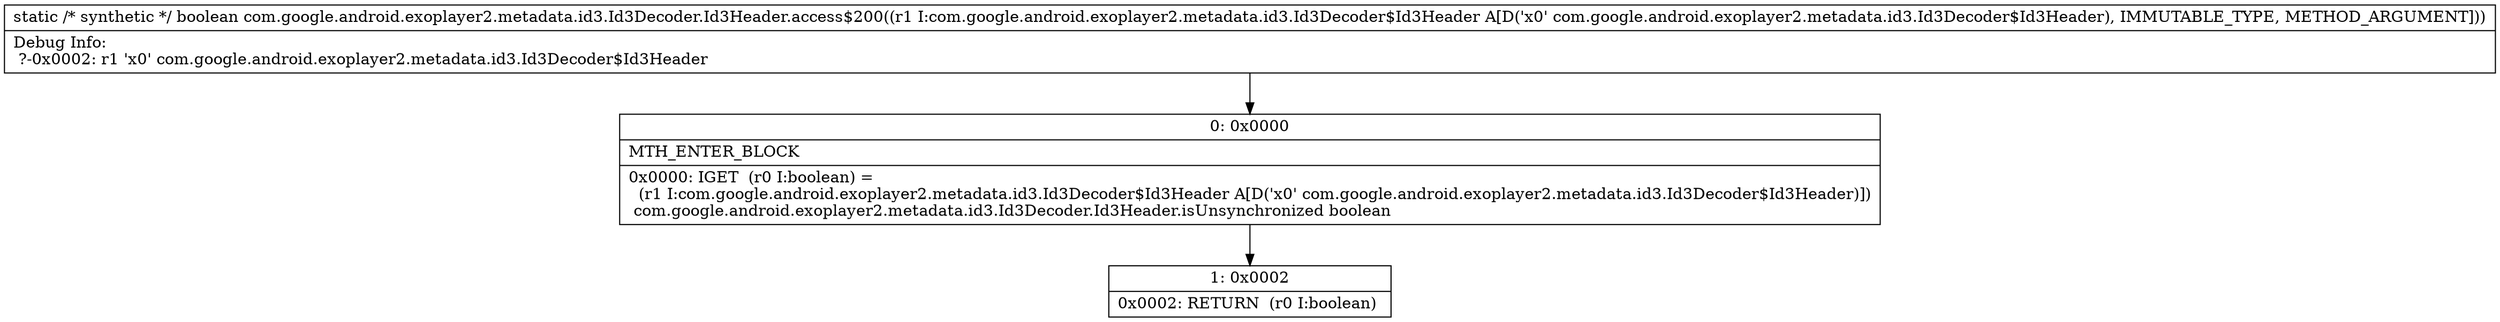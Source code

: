 digraph "CFG forcom.google.android.exoplayer2.metadata.id3.Id3Decoder.Id3Header.access$200(Lcom\/google\/android\/exoplayer2\/metadata\/id3\/Id3Decoder$Id3Header;)Z" {
Node_0 [shape=record,label="{0\:\ 0x0000|MTH_ENTER_BLOCK\l|0x0000: IGET  (r0 I:boolean) = \l  (r1 I:com.google.android.exoplayer2.metadata.id3.Id3Decoder$Id3Header A[D('x0' com.google.android.exoplayer2.metadata.id3.Id3Decoder$Id3Header)])\l com.google.android.exoplayer2.metadata.id3.Id3Decoder.Id3Header.isUnsynchronized boolean \l}"];
Node_1 [shape=record,label="{1\:\ 0x0002|0x0002: RETURN  (r0 I:boolean) \l}"];
MethodNode[shape=record,label="{static \/* synthetic *\/ boolean com.google.android.exoplayer2.metadata.id3.Id3Decoder.Id3Header.access$200((r1 I:com.google.android.exoplayer2.metadata.id3.Id3Decoder$Id3Header A[D('x0' com.google.android.exoplayer2.metadata.id3.Id3Decoder$Id3Header), IMMUTABLE_TYPE, METHOD_ARGUMENT]))  | Debug Info:\l  ?\-0x0002: r1 'x0' com.google.android.exoplayer2.metadata.id3.Id3Decoder$Id3Header\l}"];
MethodNode -> Node_0;
Node_0 -> Node_1;
}


